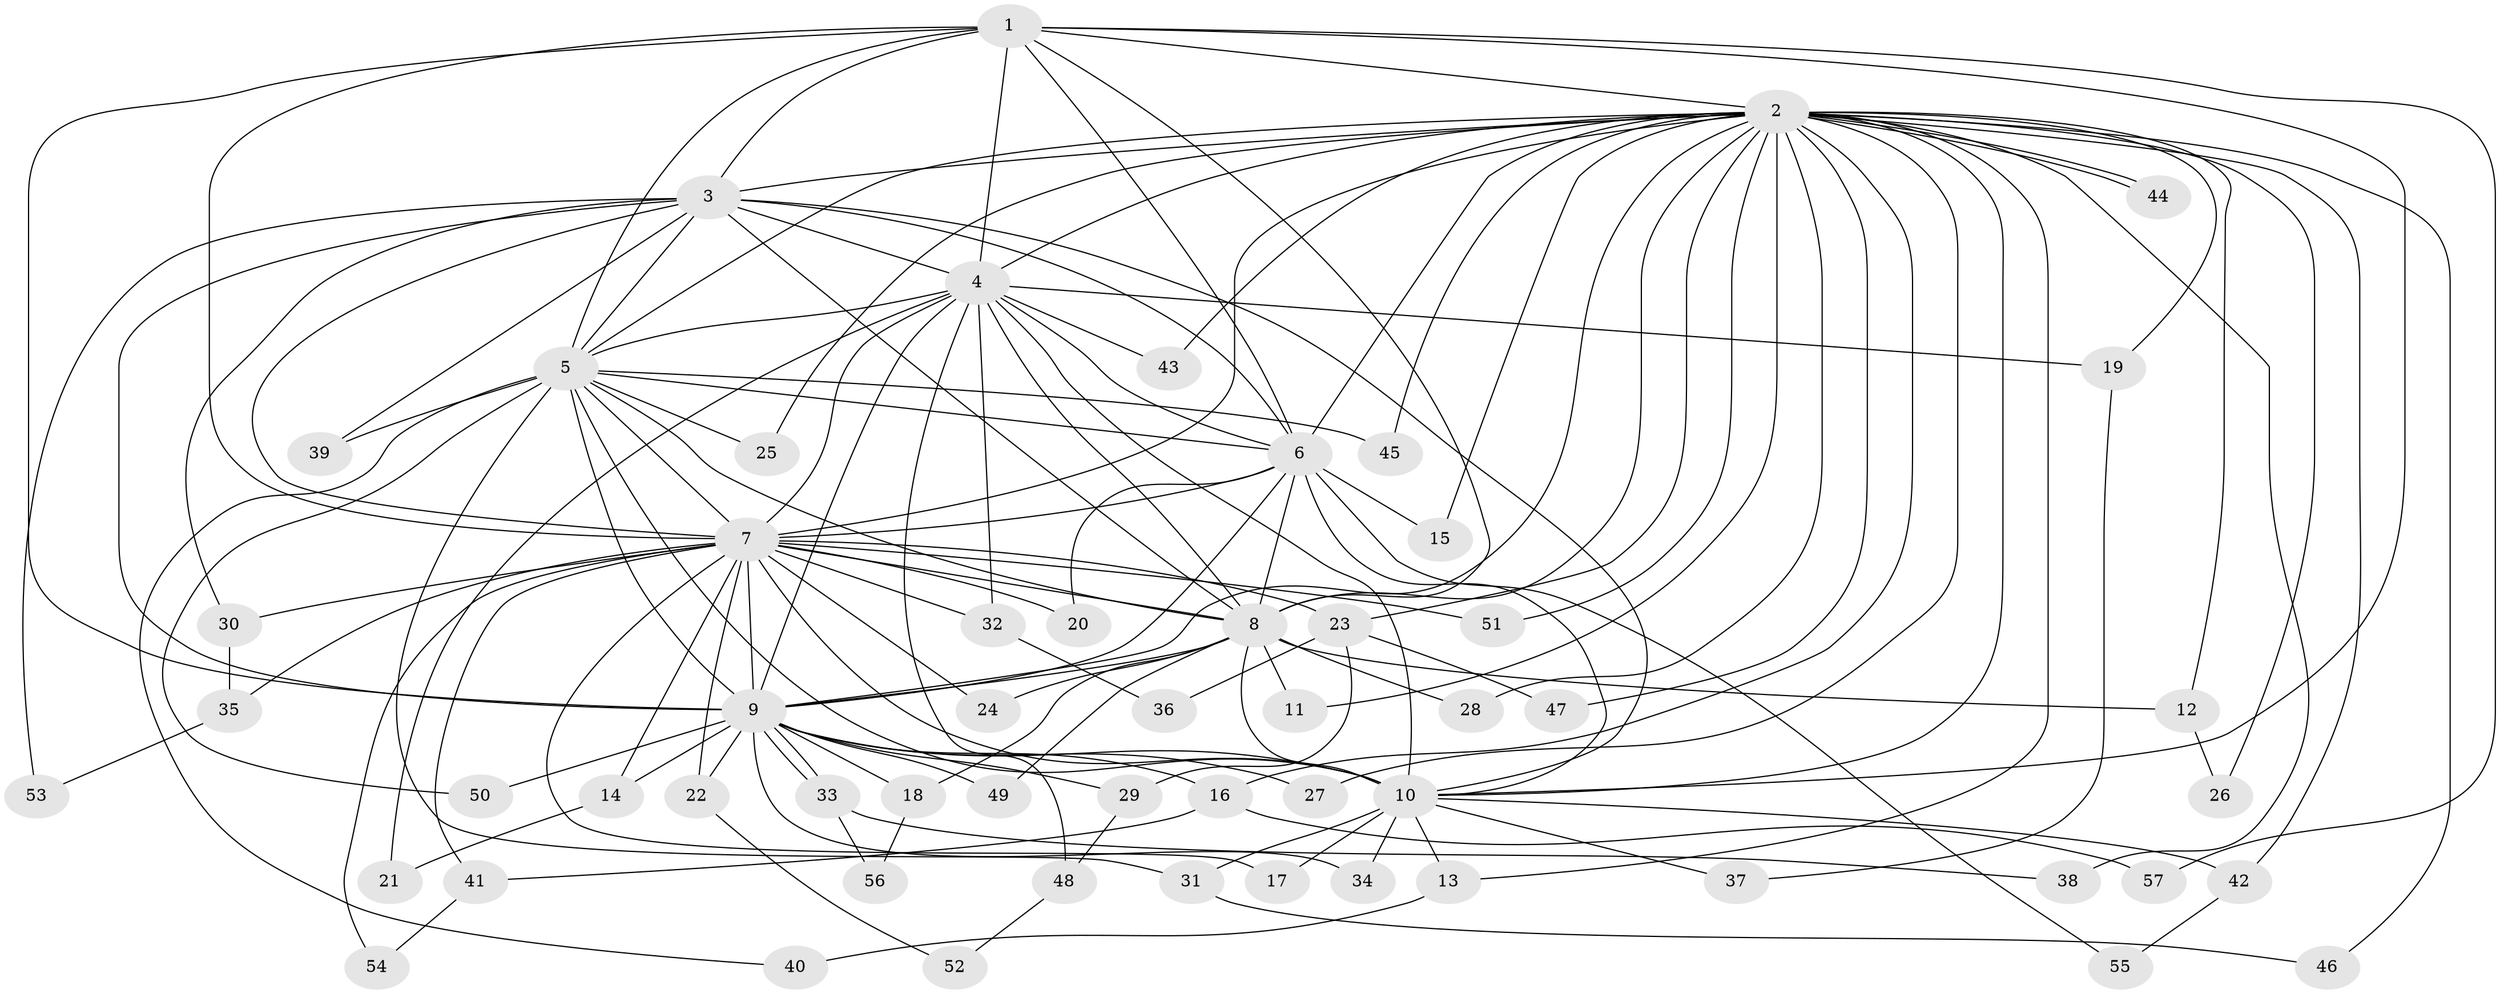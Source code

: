 // coarse degree distribution, {12: 0.04878048780487805, 24: 0.024390243902439025, 9: 0.024390243902439025, 11: 0.024390243902439025, 16: 0.024390243902439025, 17: 0.04878048780487805, 3: 0.24390243902439024, 2: 0.4878048780487805, 4: 0.07317073170731707}
// Generated by graph-tools (version 1.1) at 2025/51/02/27/25 19:51:48]
// undirected, 57 vertices, 139 edges
graph export_dot {
graph [start="1"]
  node [color=gray90,style=filled];
  1;
  2;
  3;
  4;
  5;
  6;
  7;
  8;
  9;
  10;
  11;
  12;
  13;
  14;
  15;
  16;
  17;
  18;
  19;
  20;
  21;
  22;
  23;
  24;
  25;
  26;
  27;
  28;
  29;
  30;
  31;
  32;
  33;
  34;
  35;
  36;
  37;
  38;
  39;
  40;
  41;
  42;
  43;
  44;
  45;
  46;
  47;
  48;
  49;
  50;
  51;
  52;
  53;
  54;
  55;
  56;
  57;
  1 -- 2;
  1 -- 3;
  1 -- 4;
  1 -- 5;
  1 -- 6;
  1 -- 7;
  1 -- 8;
  1 -- 9;
  1 -- 10;
  1 -- 57;
  2 -- 3;
  2 -- 4;
  2 -- 5;
  2 -- 6;
  2 -- 7;
  2 -- 8;
  2 -- 9;
  2 -- 10;
  2 -- 11;
  2 -- 12;
  2 -- 13;
  2 -- 15;
  2 -- 16;
  2 -- 19;
  2 -- 23;
  2 -- 25;
  2 -- 26;
  2 -- 27;
  2 -- 28;
  2 -- 38;
  2 -- 42;
  2 -- 43;
  2 -- 44;
  2 -- 44;
  2 -- 45;
  2 -- 46;
  2 -- 47;
  2 -- 51;
  3 -- 4;
  3 -- 5;
  3 -- 6;
  3 -- 7;
  3 -- 8;
  3 -- 9;
  3 -- 10;
  3 -- 30;
  3 -- 39;
  3 -- 53;
  4 -- 5;
  4 -- 6;
  4 -- 7;
  4 -- 8;
  4 -- 9;
  4 -- 10;
  4 -- 19;
  4 -- 21;
  4 -- 32;
  4 -- 43;
  4 -- 48;
  5 -- 6;
  5 -- 7;
  5 -- 8;
  5 -- 9;
  5 -- 10;
  5 -- 25;
  5 -- 31;
  5 -- 39;
  5 -- 40;
  5 -- 45;
  5 -- 50;
  6 -- 7;
  6 -- 8;
  6 -- 9;
  6 -- 10;
  6 -- 15;
  6 -- 20;
  6 -- 55;
  7 -- 8;
  7 -- 9;
  7 -- 10;
  7 -- 14;
  7 -- 17;
  7 -- 20;
  7 -- 22;
  7 -- 23;
  7 -- 24;
  7 -- 30;
  7 -- 32;
  7 -- 35;
  7 -- 41;
  7 -- 51;
  7 -- 54;
  8 -- 9;
  8 -- 10;
  8 -- 11;
  8 -- 12;
  8 -- 18;
  8 -- 24;
  8 -- 28;
  8 -- 49;
  9 -- 10;
  9 -- 14;
  9 -- 16;
  9 -- 18;
  9 -- 22;
  9 -- 27;
  9 -- 29;
  9 -- 33;
  9 -- 33;
  9 -- 34;
  9 -- 49;
  9 -- 50;
  10 -- 13;
  10 -- 17;
  10 -- 31;
  10 -- 34;
  10 -- 37;
  10 -- 42;
  12 -- 26;
  13 -- 40;
  14 -- 21;
  16 -- 41;
  16 -- 57;
  18 -- 56;
  19 -- 37;
  22 -- 52;
  23 -- 29;
  23 -- 36;
  23 -- 47;
  29 -- 48;
  30 -- 35;
  31 -- 46;
  32 -- 36;
  33 -- 38;
  33 -- 56;
  35 -- 53;
  41 -- 54;
  42 -- 55;
  48 -- 52;
}
